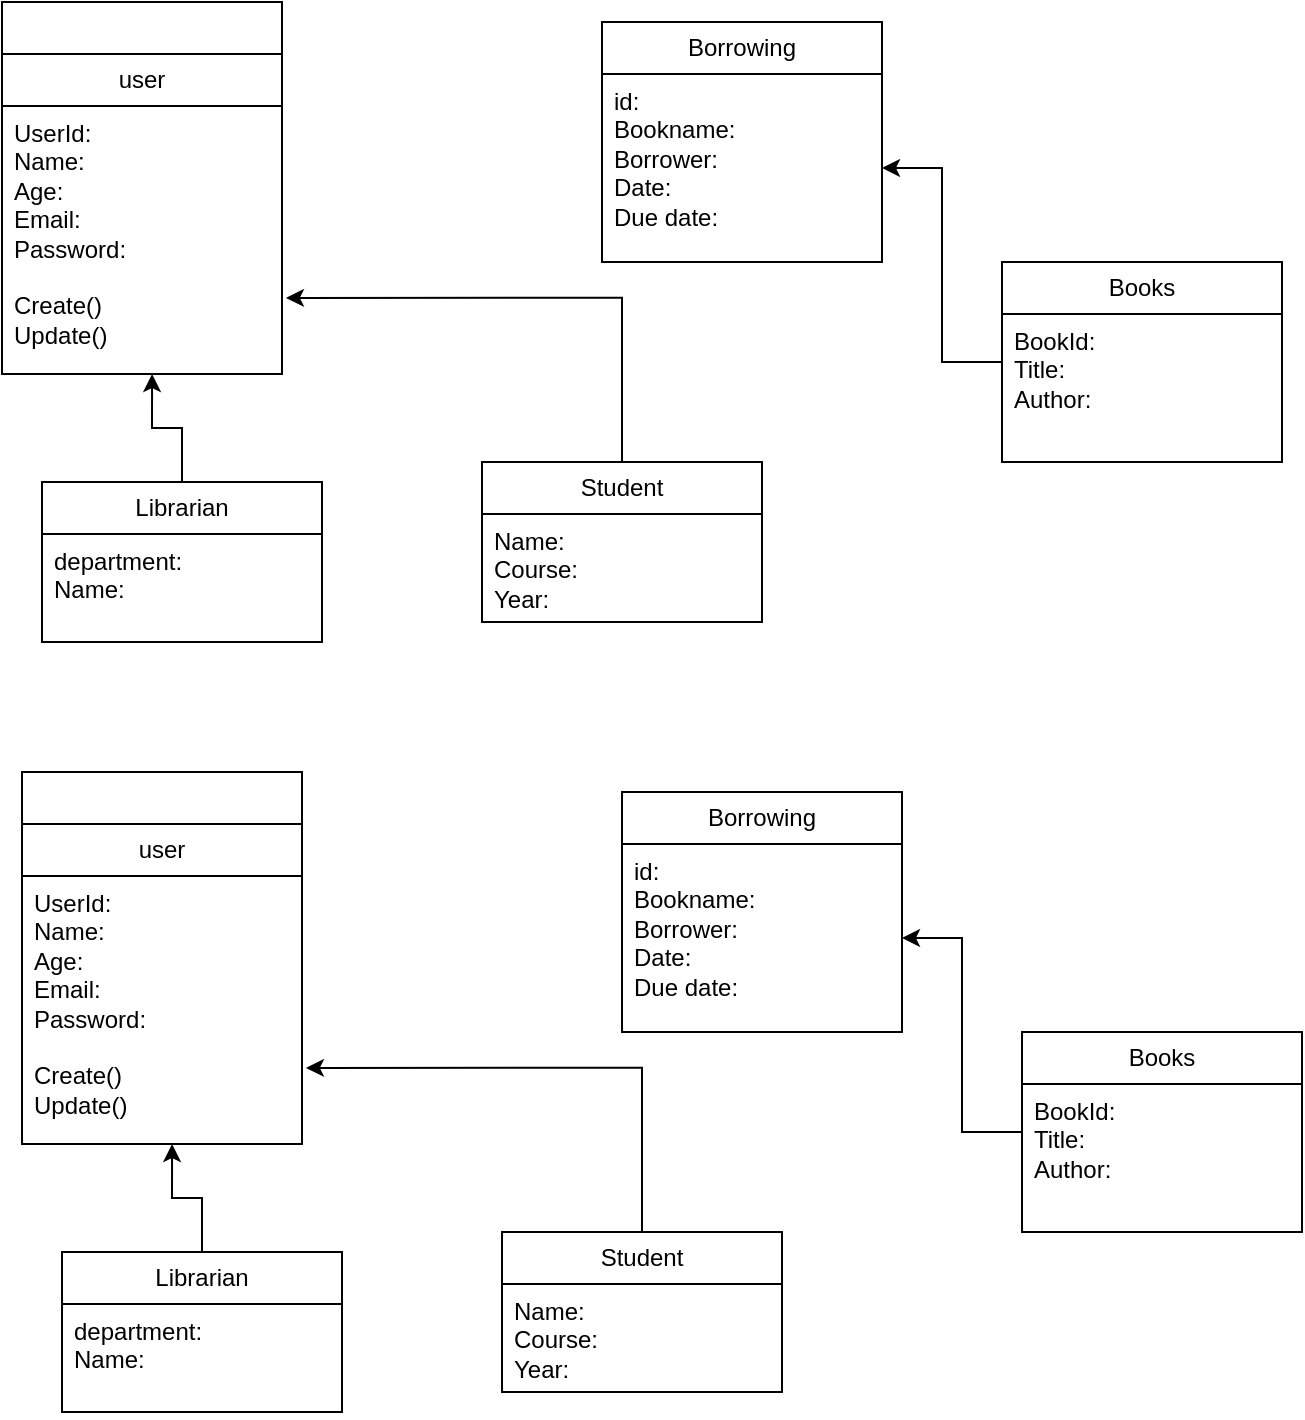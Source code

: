 <mxfile version="21.7.5" type="device">
  <diagram name="Page-1" id="t7w8CBSZK_SbJYfzWc5A">
    <mxGraphModel dx="1257" dy="651" grid="1" gridSize="10" guides="1" tooltips="1" connect="1" arrows="1" fold="1" page="1" pageScale="1" pageWidth="827" pageHeight="1169" math="0" shadow="0">
      <root>
        <mxCell id="0" />
        <mxCell id="1" parent="0" />
        <mxCell id="6UEg_T7qLsgLMxlgTTdw-13" value="Borrowing" style="swimlane;fontStyle=0;childLayout=stackLayout;horizontal=1;startSize=26;fillColor=none;horizontalStack=0;resizeParent=1;resizeParentMax=0;resizeLast=0;collapsible=1;marginBottom=0;whiteSpace=wrap;html=1;" vertex="1" parent="1">
          <mxGeometry x="360" y="50" width="140" height="120" as="geometry" />
        </mxCell>
        <object label="id:&lt;br&gt;Bookname:&lt;br&gt;Borrower:&lt;br&gt;Date:&lt;br&gt;Due date:" Email="" Age="" Password="" id="6UEg_T7qLsgLMxlgTTdw-14">
          <mxCell style="text;strokeColor=none;fillColor=none;align=left;verticalAlign=top;spacingLeft=4;spacingRight=4;overflow=hidden;rotatable=0;points=[[0,0.5],[1,0.5]];portConstraint=eastwest;whiteSpace=wrap;html=1;" vertex="1" parent="6UEg_T7qLsgLMxlgTTdw-13">
            <mxGeometry y="26" width="140" height="94" as="geometry" />
          </mxCell>
        </object>
        <mxCell id="6UEg_T7qLsgLMxlgTTdw-25" style="edgeStyle=orthogonalEdgeStyle;rounded=0;orthogonalLoop=1;jettySize=auto;html=1;" edge="1" parent="1" source="6UEg_T7qLsgLMxlgTTdw-15" target="6UEg_T7qLsgLMxlgTTdw-14">
          <mxGeometry relative="1" as="geometry" />
        </mxCell>
        <mxCell id="6UEg_T7qLsgLMxlgTTdw-15" value="Books" style="swimlane;fontStyle=0;childLayout=stackLayout;horizontal=1;startSize=26;fillColor=none;horizontalStack=0;resizeParent=1;resizeParentMax=0;resizeLast=0;collapsible=1;marginBottom=0;whiteSpace=wrap;html=1;" vertex="1" parent="1">
          <mxGeometry x="560" y="170" width="140" height="100" as="geometry" />
        </mxCell>
        <object label="BookId:&lt;br&gt;Title:&lt;br&gt;Author:" Email="" Age="" Password="" id="6UEg_T7qLsgLMxlgTTdw-16">
          <mxCell style="text;strokeColor=none;fillColor=none;align=left;verticalAlign=top;spacingLeft=4;spacingRight=4;overflow=hidden;rotatable=0;points=[[0,0.5],[1,0.5]];portConstraint=eastwest;whiteSpace=wrap;html=1;" vertex="1" parent="6UEg_T7qLsgLMxlgTTdw-15">
            <mxGeometry y="26" width="140" height="74" as="geometry" />
          </mxCell>
        </object>
        <mxCell id="6UEg_T7qLsgLMxlgTTdw-17" value="" style="swimlane;fontStyle=0;childLayout=stackLayout;horizontal=1;startSize=26;fillColor=none;horizontalStack=0;resizeParent=1;resizeParentMax=0;resizeLast=0;collapsible=1;marginBottom=0;whiteSpace=wrap;html=1;" vertex="1" parent="1">
          <mxGeometry x="60" y="40" width="140" height="186" as="geometry">
            <mxRectangle x="60" y="40" width="60" height="30" as="alternateBounds" />
          </mxGeometry>
        </mxCell>
        <mxCell id="6UEg_T7qLsgLMxlgTTdw-8" value="user" style="swimlane;fontStyle=0;childLayout=stackLayout;horizontal=1;startSize=26;fillColor=none;horizontalStack=0;resizeParent=1;resizeParentMax=0;resizeLast=0;collapsible=1;marginBottom=0;whiteSpace=wrap;html=1;" vertex="1" parent="6UEg_T7qLsgLMxlgTTdw-17">
          <mxGeometry y="26" width="140" height="160" as="geometry" />
        </mxCell>
        <object label="UserId:&lt;br&gt;Name:&lt;br&gt;Age:&lt;br&gt;Email:&lt;br&gt;Password:&lt;br&gt;&lt;br&gt;Create()&lt;br&gt;Update()" Email="" Age="" Password="" id="6UEg_T7qLsgLMxlgTTdw-9">
          <mxCell style="text;strokeColor=none;fillColor=none;align=left;verticalAlign=top;spacingLeft=4;spacingRight=4;overflow=hidden;rotatable=0;points=[[0,0.5],[1,0.5]];portConstraint=eastwest;whiteSpace=wrap;html=1;" vertex="1" parent="6UEg_T7qLsgLMxlgTTdw-8">
            <mxGeometry y="26" width="140" height="134" as="geometry" />
          </mxCell>
        </object>
        <mxCell id="6UEg_T7qLsgLMxlgTTdw-24" style="edgeStyle=orthogonalEdgeStyle;rounded=0;orthogonalLoop=1;jettySize=auto;html=1;entryX=1.014;entryY=0.716;entryDx=0;entryDy=0;entryPerimeter=0;" edge="1" parent="1" source="6UEg_T7qLsgLMxlgTTdw-19" target="6UEg_T7qLsgLMxlgTTdw-9">
          <mxGeometry relative="1" as="geometry" />
        </mxCell>
        <mxCell id="6UEg_T7qLsgLMxlgTTdw-19" value="Student" style="swimlane;fontStyle=0;childLayout=stackLayout;horizontal=1;startSize=26;fillColor=none;horizontalStack=0;resizeParent=1;resizeParentMax=0;resizeLast=0;collapsible=1;marginBottom=0;whiteSpace=wrap;html=1;" vertex="1" parent="1">
          <mxGeometry x="300" y="270" width="140" height="80" as="geometry" />
        </mxCell>
        <object label="Name:&lt;br&gt;Course:&lt;br&gt;Year:" Email="" Age="" Password="" id="6UEg_T7qLsgLMxlgTTdw-20">
          <mxCell style="text;strokeColor=none;fillColor=none;align=left;verticalAlign=top;spacingLeft=4;spacingRight=4;overflow=hidden;rotatable=0;points=[[0,0.5],[1,0.5]];portConstraint=eastwest;whiteSpace=wrap;html=1;" vertex="1" parent="6UEg_T7qLsgLMxlgTTdw-19">
            <mxGeometry y="26" width="140" height="54" as="geometry" />
          </mxCell>
        </object>
        <mxCell id="6UEg_T7qLsgLMxlgTTdw-23" style="edgeStyle=orthogonalEdgeStyle;rounded=0;orthogonalLoop=1;jettySize=auto;html=1;exitX=0.5;exitY=0;exitDx=0;exitDy=0;entryX=0.536;entryY=1;entryDx=0;entryDy=0;entryPerimeter=0;" edge="1" parent="1" source="6UEg_T7qLsgLMxlgTTdw-21" target="6UEg_T7qLsgLMxlgTTdw-9">
          <mxGeometry relative="1" as="geometry" />
        </mxCell>
        <mxCell id="6UEg_T7qLsgLMxlgTTdw-21" value="Librarian" style="swimlane;fontStyle=0;childLayout=stackLayout;horizontal=1;startSize=26;fillColor=none;horizontalStack=0;resizeParent=1;resizeParentMax=0;resizeLast=0;collapsible=1;marginBottom=0;whiteSpace=wrap;html=1;" vertex="1" parent="1">
          <mxGeometry x="80" y="280" width="140" height="80" as="geometry" />
        </mxCell>
        <object label="department:&lt;br&gt;Name:" Email="" Age="" Password="" id="6UEg_T7qLsgLMxlgTTdw-22">
          <mxCell style="text;strokeColor=none;fillColor=none;align=left;verticalAlign=top;spacingLeft=4;spacingRight=4;overflow=hidden;rotatable=0;points=[[0,0.5],[1,0.5]];portConstraint=eastwest;whiteSpace=wrap;html=1;" vertex="1" parent="6UEg_T7qLsgLMxlgTTdw-21">
            <mxGeometry y="26" width="140" height="54" as="geometry" />
          </mxCell>
        </object>
        <mxCell id="6UEg_T7qLsgLMxlgTTdw-26" value="Borrowing" style="swimlane;fontStyle=0;childLayout=stackLayout;horizontal=1;startSize=26;fillColor=none;horizontalStack=0;resizeParent=1;resizeParentMax=0;resizeLast=0;collapsible=1;marginBottom=0;whiteSpace=wrap;html=1;" vertex="1" parent="1">
          <mxGeometry x="370" y="435" width="140" height="120" as="geometry" />
        </mxCell>
        <object label="id:&lt;br&gt;Bookname:&lt;br&gt;Borrower:&lt;br&gt;Date:&lt;br&gt;Due date:" Email="" Age="" Password="" id="6UEg_T7qLsgLMxlgTTdw-27">
          <mxCell style="text;strokeColor=none;fillColor=none;align=left;verticalAlign=top;spacingLeft=4;spacingRight=4;overflow=hidden;rotatable=0;points=[[0,0.5],[1,0.5]];portConstraint=eastwest;whiteSpace=wrap;html=1;" vertex="1" parent="6UEg_T7qLsgLMxlgTTdw-26">
            <mxGeometry y="26" width="140" height="94" as="geometry" />
          </mxCell>
        </object>
        <mxCell id="6UEg_T7qLsgLMxlgTTdw-28" style="edgeStyle=orthogonalEdgeStyle;rounded=0;orthogonalLoop=1;jettySize=auto;html=1;" edge="1" parent="1" source="6UEg_T7qLsgLMxlgTTdw-29" target="6UEg_T7qLsgLMxlgTTdw-27">
          <mxGeometry relative="1" as="geometry" />
        </mxCell>
        <mxCell id="6UEg_T7qLsgLMxlgTTdw-29" value="Books" style="swimlane;fontStyle=0;childLayout=stackLayout;horizontal=1;startSize=26;fillColor=none;horizontalStack=0;resizeParent=1;resizeParentMax=0;resizeLast=0;collapsible=1;marginBottom=0;whiteSpace=wrap;html=1;" vertex="1" parent="1">
          <mxGeometry x="570" y="555" width="140" height="100" as="geometry" />
        </mxCell>
        <object label="BookId:&lt;br&gt;Title:&lt;br&gt;Author:" Email="" Age="" Password="" id="6UEg_T7qLsgLMxlgTTdw-30">
          <mxCell style="text;strokeColor=none;fillColor=none;align=left;verticalAlign=top;spacingLeft=4;spacingRight=4;overflow=hidden;rotatable=0;points=[[0,0.5],[1,0.5]];portConstraint=eastwest;whiteSpace=wrap;html=1;" vertex="1" parent="6UEg_T7qLsgLMxlgTTdw-29">
            <mxGeometry y="26" width="140" height="74" as="geometry" />
          </mxCell>
        </object>
        <mxCell id="6UEg_T7qLsgLMxlgTTdw-31" value="" style="swimlane;fontStyle=0;childLayout=stackLayout;horizontal=1;startSize=26;fillColor=none;horizontalStack=0;resizeParent=1;resizeParentMax=0;resizeLast=0;collapsible=1;marginBottom=0;whiteSpace=wrap;html=1;" vertex="1" parent="1">
          <mxGeometry x="70" y="425" width="140" height="186" as="geometry">
            <mxRectangle x="60" y="40" width="60" height="30" as="alternateBounds" />
          </mxGeometry>
        </mxCell>
        <mxCell id="6UEg_T7qLsgLMxlgTTdw-32" value="user" style="swimlane;fontStyle=0;childLayout=stackLayout;horizontal=1;startSize=26;fillColor=none;horizontalStack=0;resizeParent=1;resizeParentMax=0;resizeLast=0;collapsible=1;marginBottom=0;whiteSpace=wrap;html=1;" vertex="1" parent="6UEg_T7qLsgLMxlgTTdw-31">
          <mxGeometry y="26" width="140" height="160" as="geometry" />
        </mxCell>
        <object label="UserId:&lt;br&gt;Name:&lt;br&gt;Age:&lt;br&gt;Email:&lt;br&gt;Password:&lt;br&gt;&lt;br&gt;Create()&lt;br&gt;Update()" Email="" Age="" Password="" id="6UEg_T7qLsgLMxlgTTdw-33">
          <mxCell style="text;strokeColor=none;fillColor=none;align=left;verticalAlign=top;spacingLeft=4;spacingRight=4;overflow=hidden;rotatable=0;points=[[0,0.5],[1,0.5]];portConstraint=eastwest;whiteSpace=wrap;html=1;" vertex="1" parent="6UEg_T7qLsgLMxlgTTdw-32">
            <mxGeometry y="26" width="140" height="134" as="geometry" />
          </mxCell>
        </object>
        <mxCell id="6UEg_T7qLsgLMxlgTTdw-34" style="edgeStyle=orthogonalEdgeStyle;rounded=0;orthogonalLoop=1;jettySize=auto;html=1;entryX=1.014;entryY=0.716;entryDx=0;entryDy=0;entryPerimeter=0;" edge="1" parent="1" source="6UEg_T7qLsgLMxlgTTdw-35" target="6UEg_T7qLsgLMxlgTTdw-33">
          <mxGeometry relative="1" as="geometry" />
        </mxCell>
        <mxCell id="6UEg_T7qLsgLMxlgTTdw-35" value="Student" style="swimlane;fontStyle=0;childLayout=stackLayout;horizontal=1;startSize=26;fillColor=none;horizontalStack=0;resizeParent=1;resizeParentMax=0;resizeLast=0;collapsible=1;marginBottom=0;whiteSpace=wrap;html=1;" vertex="1" parent="1">
          <mxGeometry x="310" y="655" width="140" height="80" as="geometry" />
        </mxCell>
        <object label="Name:&lt;br&gt;Course:&lt;br&gt;Year:" Email="" Age="" Password="" id="6UEg_T7qLsgLMxlgTTdw-36">
          <mxCell style="text;strokeColor=none;fillColor=none;align=left;verticalAlign=top;spacingLeft=4;spacingRight=4;overflow=hidden;rotatable=0;points=[[0,0.5],[1,0.5]];portConstraint=eastwest;whiteSpace=wrap;html=1;" vertex="1" parent="6UEg_T7qLsgLMxlgTTdw-35">
            <mxGeometry y="26" width="140" height="54" as="geometry" />
          </mxCell>
        </object>
        <mxCell id="6UEg_T7qLsgLMxlgTTdw-37" style="edgeStyle=orthogonalEdgeStyle;rounded=0;orthogonalLoop=1;jettySize=auto;html=1;exitX=0.5;exitY=0;exitDx=0;exitDy=0;entryX=0.536;entryY=1;entryDx=0;entryDy=0;entryPerimeter=0;" edge="1" parent="1" source="6UEg_T7qLsgLMxlgTTdw-38" target="6UEg_T7qLsgLMxlgTTdw-33">
          <mxGeometry relative="1" as="geometry" />
        </mxCell>
        <mxCell id="6UEg_T7qLsgLMxlgTTdw-38" value="Librarian" style="swimlane;fontStyle=0;childLayout=stackLayout;horizontal=1;startSize=26;fillColor=none;horizontalStack=0;resizeParent=1;resizeParentMax=0;resizeLast=0;collapsible=1;marginBottom=0;whiteSpace=wrap;html=1;" vertex="1" parent="1">
          <mxGeometry x="90" y="665" width="140" height="80" as="geometry" />
        </mxCell>
        <object label="department:&lt;br&gt;Name:" Email="" Age="" Password="" id="6UEg_T7qLsgLMxlgTTdw-39">
          <mxCell style="text;strokeColor=none;fillColor=none;align=left;verticalAlign=top;spacingLeft=4;spacingRight=4;overflow=hidden;rotatable=0;points=[[0,0.5],[1,0.5]];portConstraint=eastwest;whiteSpace=wrap;html=1;" vertex="1" parent="6UEg_T7qLsgLMxlgTTdw-38">
            <mxGeometry y="26" width="140" height="54" as="geometry" />
          </mxCell>
        </object>
      </root>
    </mxGraphModel>
  </diagram>
</mxfile>
